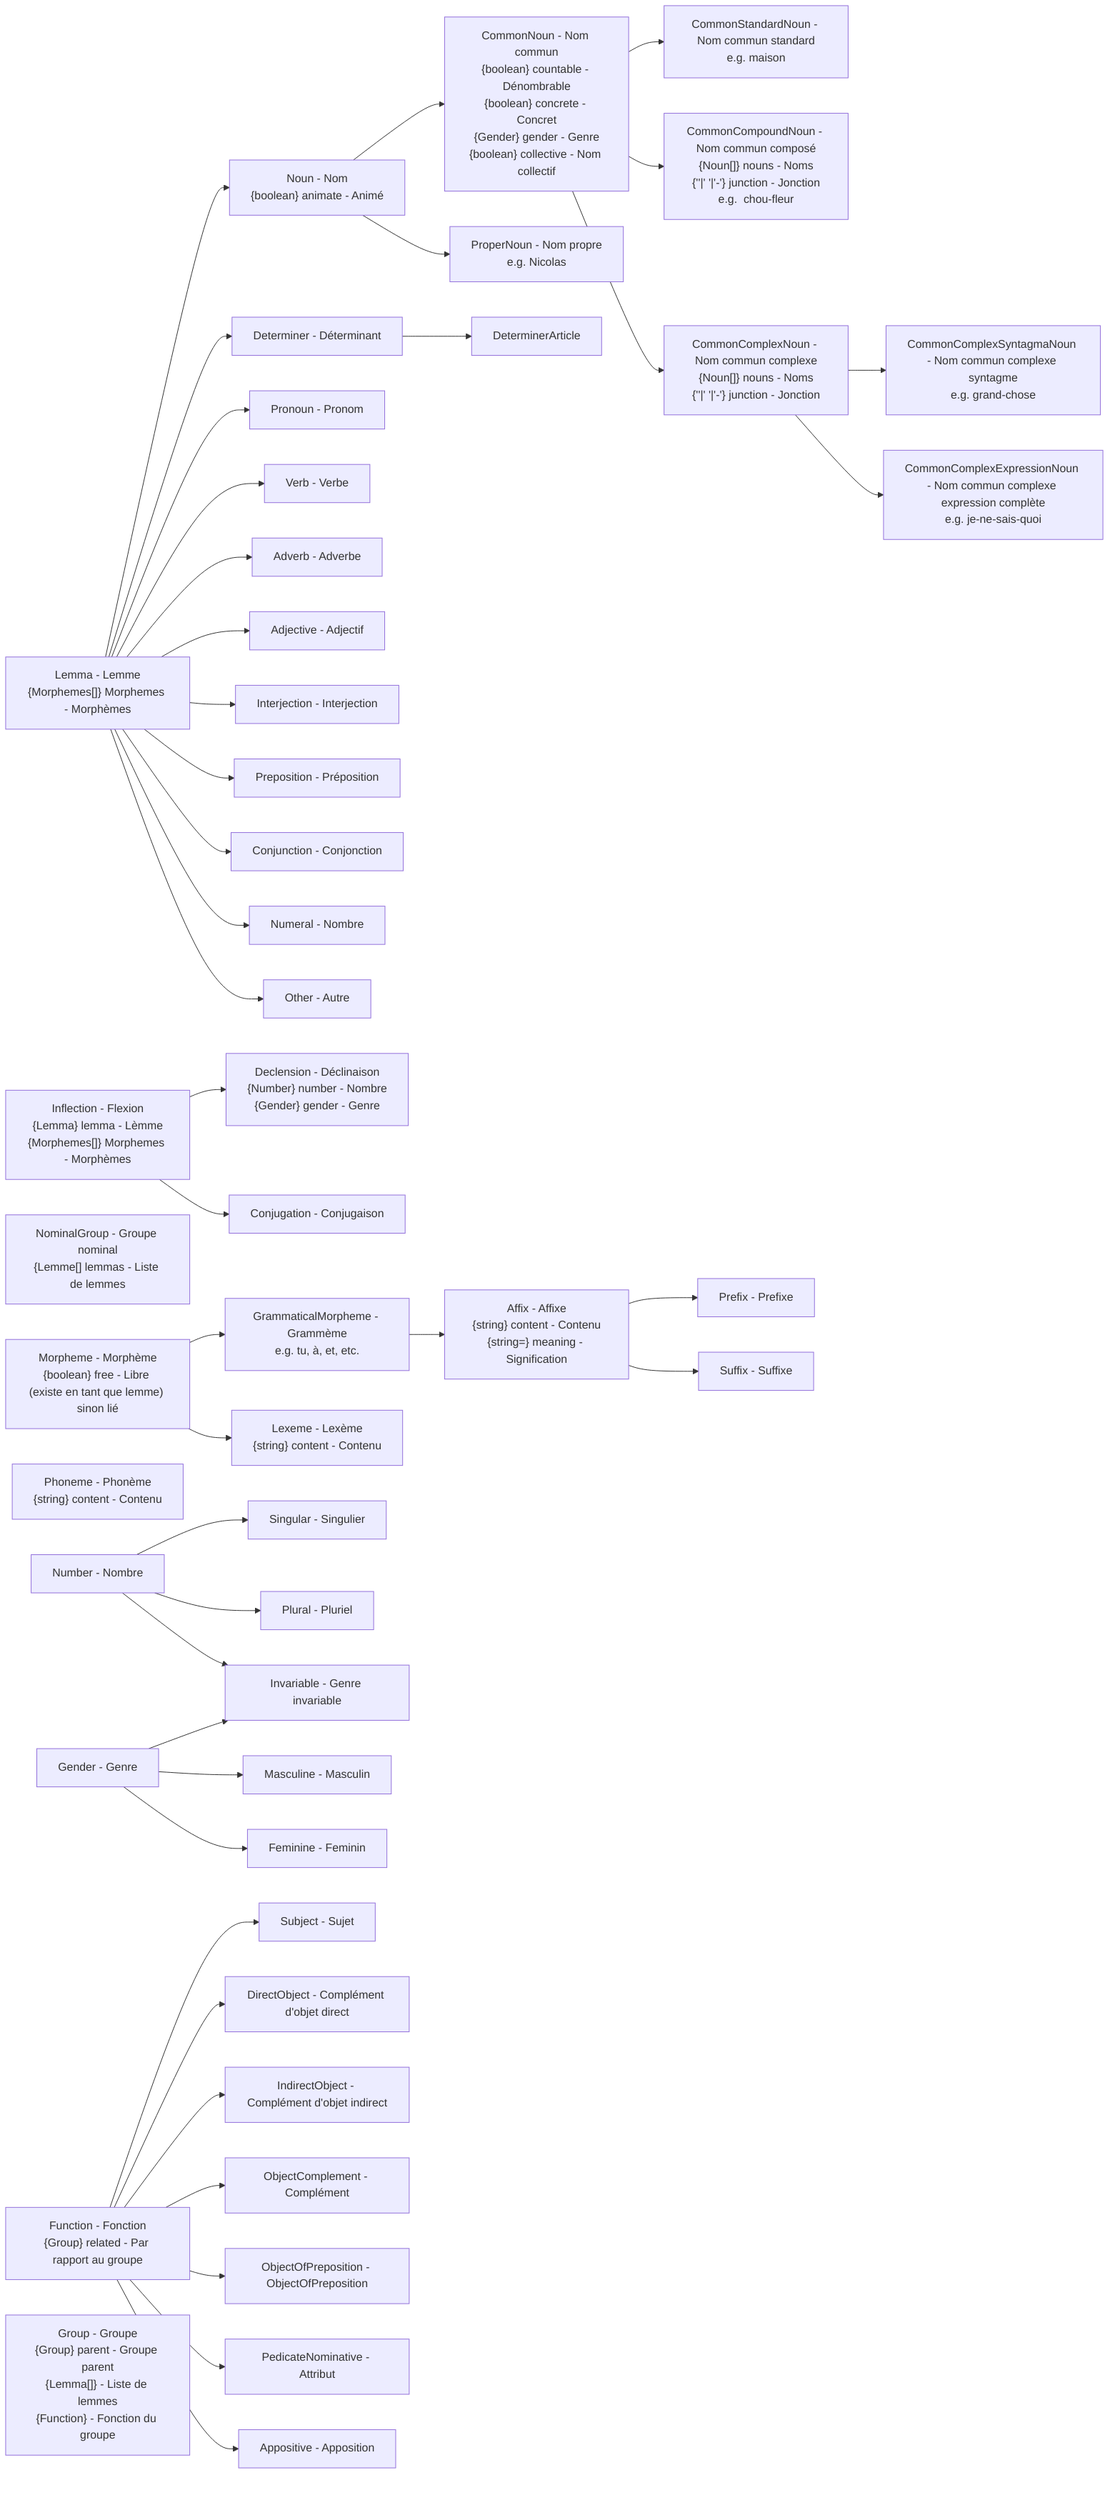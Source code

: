 graph LR

%% ======================================
%% QUASI-STATIC
%% ======================================

%% ===================
%% Lemma
%% ===================

Lemma["Lemma - Lemme<br>{Morphemes[]} Morphemes - Morphèmes"]

Lemma --> Noun["Noun - Nom<br>{boolean} animate - Animé"]
Lemma --> Determiner["Determiner - Déterminant"]
Lemma --> Pronoun["Pronoun - Pronom"]
Lemma --> Verb["Verb - Verbe"]
Lemma --> Adverb["Adverb - Adverbe"]
Lemma --> Adjective["Adjective - Adjectif"]
Lemma --> Interjection["Interjection - Interjection"]
Lemma --> Preposition["Preposition - Préposition"]
Lemma --> Conjunction["Conjunction - Conjonction"]
Lemma --> Numeral["Numeral - Nombre"]
Lemma --> Other["Other - Autre"]

%% ===================
%% Inflection
%% ===================

Inflection["Inflection - Flexion<br>{Lemma} lemma - Lèmme<br>{Morphemes[]} Morphemes - Morphèmes"]

  Inflection --> Declension["Declension - Déclinaison<br>{Number} number - Nombre<br>{Gender} gender - Genre"]
  Inflection --> Conjugation["Conjugation - Conjugaison"]

%% declinaison ou conjugaison
%% number: singular, plural, invariable
%% gender: masculine, feminine, invariable
%% https://repository.ortolang.fr/api/content/morphalou/3/LISEZ-MOI.html

%%'abbreviation','auxiliary','impersonal','defective','onomatopoeia','negation','determinant','adjective','demonstrative','possessive','personal','relative','indefinite','interrogative','exclamatory','definite','negative','subordination' et 'coordination'

  Noun --> CommonNoun["CommonNoun - Nom commun<br>{boolean} countable - Dénombrable<br>{boolean} concrete - Concret<br>{Gender} gender - Genre<br>{boolean} collective - Nom collectif"]
    CommonNoun --> CommonStandardNoun["CommonStandardNoun - Nom commun standard<br>e.g. maison"]
    CommonNoun --> CommonCompoundNoun["CommonCompoundNoun - Nom commun composé<br>{Noun[]} nouns - Noms<br>{''|' '|'-'} junction - Jonction<br>e.g.  chou-fleur"]
    CommonNoun --> CommonComplexNoun["CommonComplexNoun - Nom commun complexe<br>{Noun[]} nouns - Noms<br>{''|' '|'-'} junction - Jonction"]
      CommonComplexNoun --> CommonComplexSyntagmaNoun["CommonComplexSyntagmaNoun - Nom commun complexe syntagme<br>e.g. grand-chose"]
      CommonComplexNoun --> CommonComplexExpressionNoun["CommonComplexExpressionNoun - Nom commun complexe expression complète<br>e.g. je-ne-sais-quoi"]

  Noun --> ProperNoun["ProperNoun - Nom propre<br>e.g. Nicolas"]

%% Verb
%% mood: infinitive, indicative, participle, subjunctive, imperative, conditional
%% tense: present, futur, past, imperfect, simplePast
%% person: firstPerson, secondPerson, thirdPerson
%% number: singular, plural, invariable

  Determiner --> DeterminerArticle

%% ===================
%% Locution
%% ===================
%% adverbiales, verbale, nominales, prépositionnelles

%% ou groupe nominal (éducation physique)

%% ===================
%% NominalGroup
%% ===================

NominalGroup["NominalGroup - Groupe nominal<br>{Lemme[] lemmas - Liste de lemmes"]

%% ===================
%% Morpheme
%% ===================


Morpheme["Morpheme - Morphème<br>{boolean} free - Libre (existe en tant que lemme) sinon lié"]

  %% Classe fermée
  Morpheme --> GrammaticalMorpheme["GrammaticalMorpheme - Grammème<br>e.g. tu, à, et, etc."]
    GrammaticalMorpheme --> Affix["Affix - Affixe<br>{string} content - Contenu<br>{string=} meaning - Signification"]
      Affix --> Prefix["Prefix - Prefixe"]
      Affix --> Suffix["Suffix - Suffixe"]
  %% Classe ouverte
  Morpheme --> Lexeme["Lexeme - Lexème<br>{string} content - Contenu"]

%% Un autre exemple est couraient, qui est composé de cour- « courir », -ai- (marque de l'imparfait) et -ent (3e personne du pluriel à l'écrit, « ils »)
%% Cet exemple est sans segmentation de mot : pomme de terre n'est pas composé de trois morphèmes mais bien d'un seul morphème, qui contient la signification « pomme de terre », le légume en question.
%% https://books.openedition.org/pup/485?lang=fr
%% http://archive.sfl.cnrs.fr/sites/sfl/IMG/pdf/corr-Res-Sem1-12010.pdf

%% ===================
%% Phoneme
%% ===================

Phoneme["Phoneme - Phonème<br>{string} content - Contenu"]

%% ===================
%% Number
%% ===================

Number["Number - Nombre"]
Number --> Singular["Singular - Singulier"]
Number --> Plural["Plural - Pluriel"]
Number --> Invariable["Invariable - Invariable en nombre"]

%% ===================
%% Gender
%% ===================

Gender["Gender - Genre"]
Gender --> Masculine["Masculine - Masculin"]
Gender --> Feminine["Feminine - Feminin"]
Gender --> Invariable["Invariable - Genre invariable"]

%% ===================
%% Function
%% ===================

Function["Function - Fonction<br>{Group} related - Par rapport au groupe"]

  Function --> Subject["Subject - Sujet"]
  Function --> DirectObject["DirectObject - Complément d'objet direct"]
  Function --> IndirectObject["IndirectObject - Complément d'objet indirect"]
  Function --> ObjectComplement["ObjectComplement - Complément"]
  Function --> ObjectOfPreposition["ObjectOfPreposition - ObjectOfPreposition"]
  Function --> PedicateNominative["PedicateNominative - Attribut"]
  Function --> Appositive["Appositive - Apposition"]

%% Les fonctions au sein de la proposition
%% Subject - Sujet
%% ObjectComplement - Complément d'objet
  %% direct
  %% second
  %% indirect
%% PedicateNominative - Attribut
  %% Le chat est *mon animal préféré*
  %% Le chat est <b>mon animal préféré</b>
  %% The cat is *my favourite animal*
%% ? - Complément circonstanciel
%% ? - Complément d'agent

%% Les fonctions au sein d'un constituant
%% Epithet - Épithète
%% Appositive - Apposition
%% ? - Complément

%% ======================================
%% DYNAMIC
%% ======================================

%% ===================
%% Group
%% ===================

Group["Group - Groupe<br>{Group} parent - Groupe parent<br>{Lemma[]} - Liste de lemmes<br>{Function} - Fonction du groupe"]

%%TDD Resources: fane, moeurs, un=une extra-terrestre: invariable, abimer=abîmer